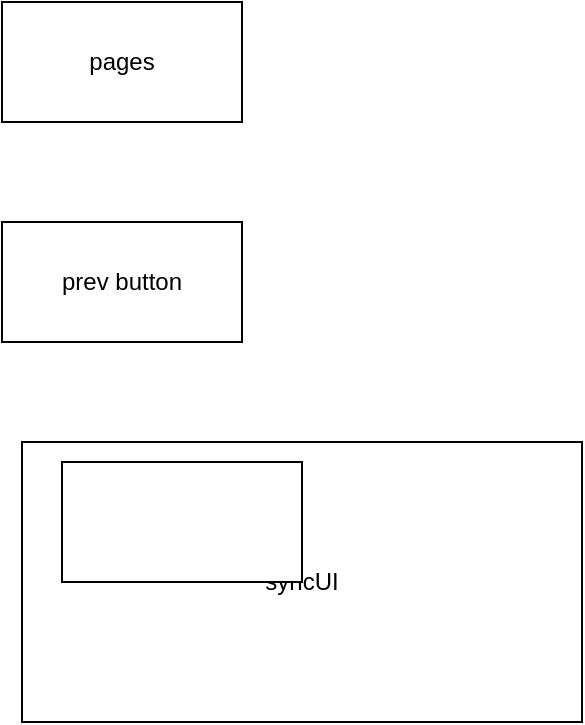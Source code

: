 <mxfile>
    <diagram id="yAOQV8kAdVw1PQy9UjlG" name="Page-1">
        <mxGraphModel dx="520" dy="495" grid="1" gridSize="10" guides="1" tooltips="1" connect="1" arrows="1" fold="1" page="1" pageScale="1" pageWidth="850" pageHeight="1100" math="0" shadow="0">
            <root>
                <mxCell id="0"/>
                <mxCell id="1" parent="0"/>
                <mxCell id="2" value="pages" style="whiteSpace=wrap;html=1;" vertex="1" parent="1">
                    <mxGeometry x="50" y="40" width="120" height="60" as="geometry"/>
                </mxCell>
                <mxCell id="3" value="prev button" style="whiteSpace=wrap;html=1;" vertex="1" parent="1">
                    <mxGeometry x="50" y="150" width="120" height="60" as="geometry"/>
                </mxCell>
                <mxCell id="4" value="syncUI" style="whiteSpace=wrap;html=1;" vertex="1" parent="1">
                    <mxGeometry x="60" y="260" width="280" height="140" as="geometry"/>
                </mxCell>
                <mxCell id="5" value="" style="whiteSpace=wrap;html=1;" vertex="1" parent="1">
                    <mxGeometry x="80" y="270" width="120" height="60" as="geometry"/>
                </mxCell>
            </root>
        </mxGraphModel>
    </diagram>
</mxfile>